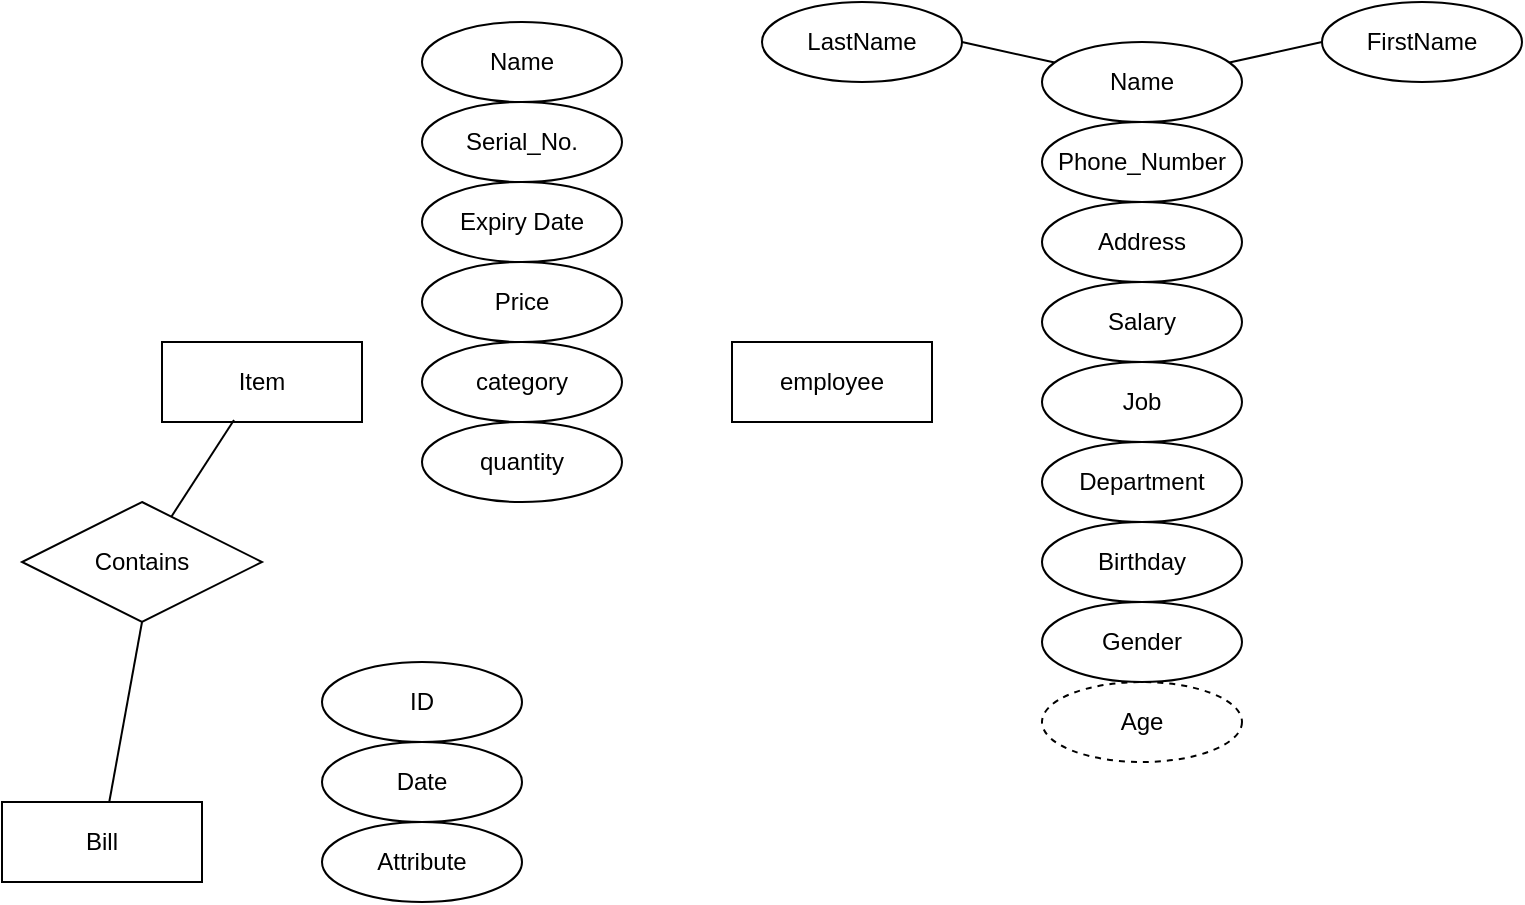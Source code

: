 <mxfile version="14.7.3" type="github">
  <diagram id="M0YANP80NN6mwz5unG4D" name="Page-1">
    <mxGraphModel dx="827" dy="452" grid="1" gridSize="10" guides="1" tooltips="1" connect="1" arrows="1" fold="1" page="1" pageScale="1" pageWidth="850" pageHeight="1100" math="0" shadow="0">
      <root>
        <mxCell id="0" />
        <mxCell id="1" parent="0" />
        <mxCell id="8_MGj-IACaBmUXTCEFvr-3" value="Item" style="whiteSpace=wrap;html=1;align=center;" vertex="1" parent="1">
          <mxGeometry x="140" y="180" width="100" height="40" as="geometry" />
        </mxCell>
        <mxCell id="8_MGj-IACaBmUXTCEFvr-7" value="Name&lt;br&gt;" style="ellipse;whiteSpace=wrap;html=1;align=center;" vertex="1" parent="1">
          <mxGeometry x="270" y="20" width="100" height="40" as="geometry" />
        </mxCell>
        <mxCell id="8_MGj-IACaBmUXTCEFvr-10" value="Serial_No." style="ellipse;whiteSpace=wrap;html=1;align=center;" vertex="1" parent="1">
          <mxGeometry x="270" y="60" width="100" height="40" as="geometry" />
        </mxCell>
        <mxCell id="8_MGj-IACaBmUXTCEFvr-11" value="Expiry Date" style="ellipse;whiteSpace=wrap;html=1;align=center;" vertex="1" parent="1">
          <mxGeometry x="270" y="100" width="100" height="40" as="geometry" />
        </mxCell>
        <mxCell id="8_MGj-IACaBmUXTCEFvr-12" value="Price&lt;br&gt;" style="ellipse;whiteSpace=wrap;html=1;align=center;" vertex="1" parent="1">
          <mxGeometry x="270" y="140" width="100" height="40" as="geometry" />
        </mxCell>
        <mxCell id="8_MGj-IACaBmUXTCEFvr-13" value="category" style="ellipse;whiteSpace=wrap;html=1;align=center;" vertex="1" parent="1">
          <mxGeometry x="270" y="180" width="100" height="40" as="geometry" />
        </mxCell>
        <mxCell id="8_MGj-IACaBmUXTCEFvr-15" value="quantity" style="ellipse;whiteSpace=wrap;html=1;align=center;" vertex="1" parent="1">
          <mxGeometry x="270" y="220" width="100" height="40" as="geometry" />
        </mxCell>
        <mxCell id="8_MGj-IACaBmUXTCEFvr-18" value="employee" style="whiteSpace=wrap;html=1;align=center;" vertex="1" parent="1">
          <mxGeometry x="425" y="180" width="100" height="40" as="geometry" />
        </mxCell>
        <mxCell id="8_MGj-IACaBmUXTCEFvr-41" style="edgeStyle=none;rounded=0;orthogonalLoop=1;jettySize=auto;html=1;entryX=1;entryY=0.5;entryDx=0;entryDy=0;endArrow=none;endFill=0;" edge="1" parent="1" source="8_MGj-IACaBmUXTCEFvr-19" target="8_MGj-IACaBmUXTCEFvr-31">
          <mxGeometry relative="1" as="geometry" />
        </mxCell>
        <mxCell id="8_MGj-IACaBmUXTCEFvr-42" style="edgeStyle=none;rounded=0;orthogonalLoop=1;jettySize=auto;html=1;entryX=0;entryY=0.5;entryDx=0;entryDy=0;endArrow=none;endFill=0;" edge="1" parent="1" source="8_MGj-IACaBmUXTCEFvr-19" target="8_MGj-IACaBmUXTCEFvr-30">
          <mxGeometry relative="1" as="geometry" />
        </mxCell>
        <mxCell id="8_MGj-IACaBmUXTCEFvr-19" value="Name" style="ellipse;whiteSpace=wrap;html=1;align=center;" vertex="1" parent="1">
          <mxGeometry x="580" y="30" width="100" height="40" as="geometry" />
        </mxCell>
        <mxCell id="8_MGj-IACaBmUXTCEFvr-20" value="Phone_Number" style="ellipse;whiteSpace=wrap;html=1;align=center;" vertex="1" parent="1">
          <mxGeometry x="580" y="70" width="100" height="40" as="geometry" />
        </mxCell>
        <mxCell id="8_MGj-IACaBmUXTCEFvr-21" value="Address" style="ellipse;whiteSpace=wrap;html=1;align=center;" vertex="1" parent="1">
          <mxGeometry x="580" y="110" width="100" height="40" as="geometry" />
        </mxCell>
        <mxCell id="8_MGj-IACaBmUXTCEFvr-22" value="Salary" style="ellipse;whiteSpace=wrap;html=1;align=center;" vertex="1" parent="1">
          <mxGeometry x="580" y="150" width="100" height="40" as="geometry" />
        </mxCell>
        <mxCell id="8_MGj-IACaBmUXTCEFvr-23" value="Job" style="ellipse;whiteSpace=wrap;html=1;align=center;" vertex="1" parent="1">
          <mxGeometry x="580" y="190" width="100" height="40" as="geometry" />
        </mxCell>
        <mxCell id="8_MGj-IACaBmUXTCEFvr-24" value="Department" style="ellipse;whiteSpace=wrap;html=1;align=center;" vertex="1" parent="1">
          <mxGeometry x="580" y="230" width="100" height="40" as="geometry" />
        </mxCell>
        <mxCell id="8_MGj-IACaBmUXTCEFvr-26" value="Age" style="ellipse;whiteSpace=wrap;html=1;align=center;dashed=1;" vertex="1" parent="1">
          <mxGeometry x="580" y="350" width="100" height="40" as="geometry" />
        </mxCell>
        <mxCell id="8_MGj-IACaBmUXTCEFvr-27" value="Birthday" style="ellipse;whiteSpace=wrap;html=1;align=center;" vertex="1" parent="1">
          <mxGeometry x="580" y="270" width="100" height="40" as="geometry" />
        </mxCell>
        <mxCell id="8_MGj-IACaBmUXTCEFvr-28" value="Gender" style="ellipse;whiteSpace=wrap;html=1;align=center;" vertex="1" parent="1">
          <mxGeometry x="580" y="310" width="100" height="40" as="geometry" />
        </mxCell>
        <mxCell id="8_MGj-IACaBmUXTCEFvr-30" value="FirstName" style="ellipse;whiteSpace=wrap;html=1;align=center;" vertex="1" parent="1">
          <mxGeometry x="720" y="10" width="100" height="40" as="geometry" />
        </mxCell>
        <mxCell id="8_MGj-IACaBmUXTCEFvr-31" value="LastName" style="ellipse;whiteSpace=wrap;html=1;align=center;" vertex="1" parent="1">
          <mxGeometry x="440" y="10" width="100" height="40" as="geometry" />
        </mxCell>
        <mxCell id="8_MGj-IACaBmUXTCEFvr-51" style="edgeStyle=none;rounded=0;orthogonalLoop=1;jettySize=auto;html=1;entryX=0.5;entryY=1;entryDx=0;entryDy=0;endArrow=none;endFill=0;" edge="1" parent="1" source="8_MGj-IACaBmUXTCEFvr-44" target="8_MGj-IACaBmUXTCEFvr-50">
          <mxGeometry relative="1" as="geometry" />
        </mxCell>
        <mxCell id="8_MGj-IACaBmUXTCEFvr-44" value="Bill" style="whiteSpace=wrap;html=1;align=center;" vertex="1" parent="1">
          <mxGeometry x="60" y="410" width="100" height="40" as="geometry" />
        </mxCell>
        <mxCell id="8_MGj-IACaBmUXTCEFvr-45" value="ID" style="ellipse;whiteSpace=wrap;html=1;align=center;" vertex="1" parent="1">
          <mxGeometry x="220" y="340" width="100" height="40" as="geometry" />
        </mxCell>
        <mxCell id="8_MGj-IACaBmUXTCEFvr-46" value="Date" style="ellipse;whiteSpace=wrap;html=1;align=center;" vertex="1" parent="1">
          <mxGeometry x="220" y="380" width="100" height="40" as="geometry" />
        </mxCell>
        <mxCell id="8_MGj-IACaBmUXTCEFvr-47" value="Attribute" style="ellipse;whiteSpace=wrap;html=1;align=center;" vertex="1" parent="1">
          <mxGeometry x="220" y="420" width="100" height="40" as="geometry" />
        </mxCell>
        <mxCell id="8_MGj-IACaBmUXTCEFvr-52" style="edgeStyle=none;rounded=0;orthogonalLoop=1;jettySize=auto;html=1;entryX=0.36;entryY=0.975;entryDx=0;entryDy=0;entryPerimeter=0;endArrow=none;endFill=0;" edge="1" parent="1" source="8_MGj-IACaBmUXTCEFvr-50" target="8_MGj-IACaBmUXTCEFvr-3">
          <mxGeometry relative="1" as="geometry" />
        </mxCell>
        <mxCell id="8_MGj-IACaBmUXTCEFvr-50" value="Contains" style="shape=rhombus;perimeter=rhombusPerimeter;whiteSpace=wrap;html=1;align=center;" vertex="1" parent="1">
          <mxGeometry x="70" y="260" width="120" height="60" as="geometry" />
        </mxCell>
      </root>
    </mxGraphModel>
  </diagram>
</mxfile>
